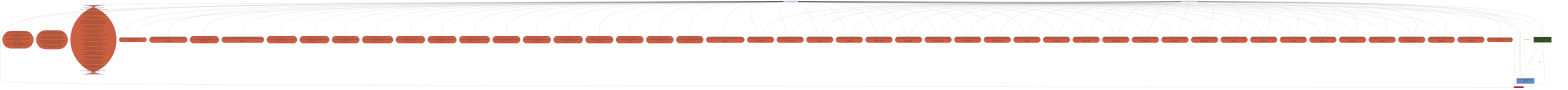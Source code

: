 graph TD
  KaScriptModule_49{{"KaScriptModule(build.gradle.kts)"}}
  KaSourceModule_51["KaSourceModule(GradleKotlinFixture)<br />production<br />JVM (1.8)"]
  KaLibraryModule_45(["KaLibraryModule(SDK)"])
  KaSourceModule_52["KaSourceModule(GradleKotlinFixture)<br />test<br />JVM (1.8)"]
  KaLibraryModule_48(["KaLibraryModule(classes=[jar://GRADLE_REPOSITORY/caches/modules-2/files-2.1/org.jetbrains.kotlin/kotlin-stdlib/2.0.20/7388d355f7cceb002cd387ccb7ab3850e4e0a07f/kotlin-stdlib-2.0.20.jar!/, jar://GRADLE_REPOSITORY/wrapper/dists/gradle-8.11-bin/c4te04g51qsyw1bxcb929u7br/gradle-8.11/lib/kotlin-stdlib-2.0.20.jar!/], sources=[jar://GRADLE_REPOSITORY/caches/modules-2/files-2.1/org.jetbrains.kotlin/kotlin-stdlib/2.0.20/a6abf4122d686e67c307f45a1d056cd2d6ae57b5/kotlin-stdlib-2.0.20-sources.jar!/])<br />scriptDependency"])
  KaLibraryModule_46(["KaLibraryModule(classes=[file://GRADLE_REPOSITORY/caches/8.11/dependencies-accessors/932b97c9e0ae61a950d0c442ab66fbe219f5f218/classes, file://GRADLE_REPOSITORY/caches/8.11/kotlin-dsl/accessors/67e0e34578eb78fe1de6071a11242124/classes, file://GRADLE_REPOSITORY/caches/8.11/kotlin-dsl/accessors/713d72c97915090755fbad209f3188cd-PS/classes], sources=[file://GRADLE_REPOSITORY/caches/8.11/dependencies-accessors/932b97c9e0ae61a950d0c442ab66fbe219f5f218/sources, file://GRADLE_REPOSITORY/caches/8.11/kotlin-dsl/accessors/67e0e34578eb78fe1de6071a11242124/sources, file://GRADLE_REPOSITORY/caches/8.11/kotlin-dsl/accessors/713d72c97915090755fbad209f3188cd-PS/sources])<br />scriptDependency"])
  KaLibraryModule_47(["KaLibraryModule(classes=[jar://GRADLE_REPOSITORY/caches/modules-2/files-2.1/org.jetbrains.kotlin/kotlin-gradle-plugin-annotations/2.0.20/a68df0dc58b9bf664e96de49d673f30f24148224/kotlin-gradle-plugin-annotations-2.0.20.jar!/, jar://GRADLE_REPOSITORY/caches/modules-2/files-2.1/org.jetbrains.kotlin/kotlin-gradle-plugin-api/2.0.20/d2bb3020f72504d0455fcb9cef3af4bdf6564de5/kotlin-gradle-plugin-api-2.0.20-gradle85.jar!/, jar://GRADLE_REPOSITORY/caches/modules-2/files-2.1/org.jetbrains.kotlin/kotlin-gradle-plugin-api/2.0.20/d2bb3020f72504d0455fcb9cef3af4bdf6564de5/kotlin-gradle-plugin-api-2.0.20.jar!/, jar://GRADLE_REPOSITORY/caches/modules-2/files-2.1/org.jetbrains.kotlin/kotlin-gradle-plugin-idea-proto/2.0.20/71e7e908bab748c5b035e551c8efd19a5215c0ca/kotlin-gradle-plugin-idea-proto-2.0.20.jar!/, jar://GRADLE_REPOSITORY/caches/modules-2/files-2.1/org.jetbrains.kotlin/kotlin-gradle-plugin-idea/2.0.20/dc54973fe68b0bb9b816bd04ef39648ca29526a6/kotlin-gradle-plugin-idea-2.0.20.jar!/, jar://GRADLE_REPOSITORY/caches/modules-2/files-2.1/org.jetbrains.kotlin/kotlin-gradle-plugin-model/2.0.20/a23be6a5119ded89279f2bf9a095cddec6145614/kotlin-gradle-plugin-model-2.0.20.jar!/, jar://GRADLE_REPOSITORY/caches/modules-2/files-2.1/org.jetbrains.kotlin/kotlin-gradle-plugin/2.0.20/5ca90c0173fffe0f4e9b73aca425fd99213cc43a/kotlin-gradle-plugin-2.0.20-gradle85.jar!/], sources=[jar://GRADLE_REPOSITORY/caches/modules-2/files-2.1/org.jetbrains.kotlin/kotlin-gradle-plugin-annotations/2.0.20/3f6f45573f006285b4e59d162c7f410855b8bef6/kotlin-gradle-plugin-annotations-2.0.20-sources.jar!/, jar://GRADLE_REPOSITORY/caches/modules-2/files-2.1/org.jetbrains.kotlin/kotlin-gradle-plugin-api/2.0.20/d15196031072ecf00993e203149376d79e34a66e/kotlin-gradle-plugin-api-2.0.20-sources.jar!/, jar://GRADLE_REPOSITORY/caches/modules-2/files-2.1/org.jetbrains.kotlin/kotlin-gradle-plugin-idea-proto/2.0.20/caa8b3be9bb97c22df14139749f646a69af8c057/kotlin-gradle-plugin-idea-proto-2.0.20-sources.jar!/, jar://GRADLE_REPOSITORY/caches/modules-2/files-2.1/org.jetbrains.kotlin/kotlin-gradle-plugin-idea/2.0.20/703b885378c1e2c6a4ceddbac037850cde77ecf8/kotlin-gradle-plugin-idea-2.0.20-sources.jar!/, jar://GRADLE_REPOSITORY/caches/modules-2/files-2.1/org.jetbrains.kotlin/kotlin-gradle-plugin-model/2.0.20/727acf04a3f280604db07a1c6d2374369eeb7b88/kotlin-gradle-plugin-model-2.0.20-sources.jar!/, jar://GRADLE_REPOSITORY/caches/modules-2/files-2.1/org.jetbrains.kotlin/kotlin-gradle-plugin/2.0.20/f65f4fd987dd80f9cd192ba9f9e1ba82f36d39a4/kotlin-gradle-plugin-2.0.20-sources.jar!/])<br />scriptDependency"])
  KaLibraryModule_0(["KaLibraryModule(GRADLE_REPOSITORY/caches/8.11/generated-gradle-jars/gradle-api-8.11.jar)<br />scriptDependency"])
  KaLibraryModule_2(["KaLibraryModule(GRADLE_REPOSITORY/caches/modules-2/files-2.1/com.google.code.gson/gson/2.8.9/8a432c1d6825781e21a02db2e2c33c5fde2833b9/gson-2.8.9.jar)<br />scriptDependency"])
  KaLibraryModule_3(["KaLibraryModule(GRADLE_REPOSITORY/caches/modules-2/files-2.1/org.gradle.kotlin/gradle-kotlin-dsl-plugins/5.1.1/3df489c5ed7c79591eaef488ac4462a685a2c3de/gradle-kotlin-dsl-plugins-5.1.1.jar)<br />scriptDependency"])
  KaLibraryModule_4(["KaLibraryModule(GRADLE_REPOSITORY/caches/modules-2/files-2.1/org.jetbrains.intellij.deps/trove4j/1.0.20200330/3afb14d5f9ceb459d724e907a21145e8ff394f02/trove4j-1.0.20200330.jar)<br />scriptDependency"])
  KaLibraryModule_5(["KaLibraryModule(GRADLE_REPOSITORY/caches/modules-2/files-2.1/org.jetbrains.kotlin/kotlin-assignment/2.0.20/b4f2e732fe09103b173377194c41ef14ef698c5c/kotlin-assignment-2.0.20-gradle85.jar)<br />scriptDependency"])
  KaLibraryModule_6(["KaLibraryModule(GRADLE_REPOSITORY/caches/modules-2/files-2.1/org.jetbrains.kotlin/kotlin-build-statistics/2.0.20/fa1c73206997fe6ea912319041e105e6438accdf/kotlin-build-statistics-2.0.20.jar)<br />scriptDependency"])
  KaLibraryModule_7(["KaLibraryModule(GRADLE_REPOSITORY/caches/modules-2/files-2.1/org.jetbrains.kotlin/kotlin-build-tools-api/2.0.20/7898f46131274ac85569ef30f965e3758e217551/kotlin-build-tools-api-2.0.20.jar)<br />scriptDependency"])
  KaLibraryModule_8(["KaLibraryModule(GRADLE_REPOSITORY/caches/modules-2/files-2.1/org.jetbrains.kotlin/kotlin-compiler-embeddable/2.0.20/244b603e8c729f98baaf9088d90b5b9350c68af8/kotlin-compiler-embeddable-2.0.20.jar)<br />scriptDependency"])
  KaLibraryModule_9(["KaLibraryModule(GRADLE_REPOSITORY/caches/modules-2/files-2.1/org.jetbrains.kotlin/kotlin-compiler-runner/2.0.20/b7298471a2af50b32b7c460775c23759edb5bb70/kotlin-compiler-runner-2.0.20.jar)<br />scriptDependency"])
  KaLibraryModule_10(["KaLibraryModule(GRADLE_REPOSITORY/caches/modules-2/files-2.1/org.jetbrains.kotlin/kotlin-daemon-client/2.0.20/910b2107f6a7cc02366687b6e835ae0beaadb59b/kotlin-daemon-client-2.0.20.jar)<br />scriptDependency"])
  KaLibraryModule_11(["KaLibraryModule(GRADLE_REPOSITORY/caches/modules-2/files-2.1/org.jetbrains.kotlin/kotlin-daemon-embeddable/2.0.20/9eb02dce62f058efe6a121cf00cf5da9779e2746/kotlin-daemon-embeddable-2.0.20.jar)<br />scriptDependency"])
  KaLibraryModule_12(["KaLibraryModule(GRADLE_REPOSITORY/caches/modules-2/files-2.1/org.jetbrains.kotlin/kotlin-klib-commonizer-api/2.0.20/c3f877ed653b2d5afc74e9ed8b44bee8856807b1/kotlin-klib-commonizer-api-2.0.20.jar)<br />scriptDependency"])
  KaLibraryModule_13(["KaLibraryModule(GRADLE_REPOSITORY/caches/modules-2/files-2.1/org.jetbrains.kotlin/kotlin-native-utils/2.0.20/9041e552da8fe20f7835123822f9ee273655e34b/kotlin-native-utils-2.0.20.jar)<br />scriptDependency"])
  KaLibraryModule_14(["KaLibraryModule(GRADLE_REPOSITORY/caches/modules-2/files-2.1/org.jetbrains.kotlin/kotlin-sam-with-receiver/2.0.20/f53a1b6144691b0fc3c47032e8aa4695a5f59a01/kotlin-sam-with-receiver-2.0.20-gradle85.jar)<br />scriptDependency"])
  KaLibraryModule_15(["KaLibraryModule(GRADLE_REPOSITORY/caches/modules-2/files-2.1/org.jetbrains.kotlin/kotlin-tooling-core/2.0.20/952179e9b7f114e78274ca73cea6df8fce3c8b3b/kotlin-tooling-core-2.0.20.jar)<br />scriptDependency"])
  KaLibraryModule_16(["KaLibraryModule(GRADLE_REPOSITORY/caches/modules-2/files-2.1/org.jetbrains.kotlin/kotlin-util-io/2.0.20/b74831be580aa621e8158231fbd7904ab634ab7d/kotlin-util-io-2.0.20.jar)<br />scriptDependency"])
  KaLibraryModule_17(["KaLibraryModule(GRADLE_REPOSITORY/caches/modules-2/files-2.1/org.jetbrains.kotlin/kotlin-util-klib/2.0.20/8f1da03af6d8cc1230daa83fabb150891533fb50/kotlin-util-klib-2.0.20.jar)<br />scriptDependency"])
  KaLibraryModule_18(["KaLibraryModule(GRADLE_REPOSITORY/caches/modules-2/files-2.1/org.jetbrains.kotlinx/kotlinx-coroutines-core-jvm/1.6.4/2c997cd1c0ef33f3e751d3831929aeff1390cb30/kotlinx-coroutines-core-jvm-1.6.4.jar)<br />scriptDependency"])
  KaLibraryModule_19(["KaLibraryModule(GRADLE_REPOSITORY/caches/modules-2/files-2.1/org.jetbrains/annotations/13.0/919f0dfe192fb4e063e7dacadee7f8bb9a2672a9/annotations-13.0.jar)<br />scriptDependency"])
  KaLibraryModule_20(["KaLibraryModule(GRADLE_REPOSITORY/wrapper/dists/gradle-8.11-bin/c4te04g51qsyw1bxcb929u7br/gradle-8.11/lib/gradle-base-services-8.11.jar)<br />scriptDependency"])
  KaLibraryModule_21(["KaLibraryModule(GRADLE_REPOSITORY/wrapper/dists/gradle-8.11-bin/c4te04g51qsyw1bxcb929u7br/gradle-8.11/lib/gradle-base-services-groovy-8.11.jar)<br />scriptDependency"])
  KaLibraryModule_22(["KaLibraryModule(GRADLE_REPOSITORY/wrapper/dists/gradle-8.11-bin/c4te04g51qsyw1bxcb929u7br/gradle-8.11/lib/gradle-core-8.11.jar)<br />scriptDependency"])
  KaLibraryModule_23(["KaLibraryModule(GRADLE_REPOSITORY/wrapper/dists/gradle-8.11-bin/c4te04g51qsyw1bxcb929u7br/gradle-8.11/lib/gradle-core-api-8.11.jar)<br />scriptDependency"])
  KaLibraryModule_24(["KaLibraryModule(GRADLE_REPOSITORY/wrapper/dists/gradle-8.11-bin/c4te04g51qsyw1bxcb929u7br/gradle-8.11/lib/gradle-installation-beacon-8.11.jar)<br />scriptDependency"])
  KaLibraryModule_25(["KaLibraryModule(GRADLE_REPOSITORY/wrapper/dists/gradle-8.11-bin/c4te04g51qsyw1bxcb929u7br/gradle-8.11/lib/gradle-kotlin-dsl-8.11.jar)<br />scriptDependency"])
  KaLibraryModule_26(["KaLibraryModule(GRADLE_REPOSITORY/wrapper/dists/gradle-8.11-bin/c4te04g51qsyw1bxcb929u7br/gradle-8.11/lib/gradle-kotlin-dsl-extensions-8.11.jar)<br />scriptDependency"])
  KaLibraryModule_27(["KaLibraryModule(GRADLE_REPOSITORY/wrapper/dists/gradle-8.11-bin/c4te04g51qsyw1bxcb929u7br/gradle-8.11/lib/gradle-kotlin-dsl-shared-runtime-8.11.jar)<br />scriptDependency"])
  KaLibraryModule_28(["KaLibraryModule(GRADLE_REPOSITORY/wrapper/dists/gradle-8.11-bin/c4te04g51qsyw1bxcb929u7br/gradle-8.11/lib/gradle-kotlin-dsl-tooling-models-8.11.jar)<br />scriptDependency"])
  KaLibraryModule_29(["KaLibraryModule(GRADLE_REPOSITORY/wrapper/dists/gradle-8.11-bin/c4te04g51qsyw1bxcb929u7br/gradle-8.11/lib/groovy-3.0.22.jar)<br />scriptDependency"])
  KaLibraryModule_30(["KaLibraryModule(GRADLE_REPOSITORY/wrapper/dists/gradle-8.11-bin/c4te04g51qsyw1bxcb929u7br/gradle-8.11/lib/groovy-ant-3.0.22.jar)<br />scriptDependency"])
  KaLibraryModule_31(["KaLibraryModule(GRADLE_REPOSITORY/wrapper/dists/gradle-8.11-bin/c4te04g51qsyw1bxcb929u7br/gradle-8.11/lib/groovy-astbuilder-3.0.22.jar)<br />scriptDependency"])
  KaLibraryModule_32(["KaLibraryModule(GRADLE_REPOSITORY/wrapper/dists/gradle-8.11-bin/c4te04g51qsyw1bxcb929u7br/gradle-8.11/lib/groovy-console-3.0.22.jar)<br />scriptDependency"])
  KaLibraryModule_33(["KaLibraryModule(GRADLE_REPOSITORY/wrapper/dists/gradle-8.11-bin/c4te04g51qsyw1bxcb929u7br/gradle-8.11/lib/groovy-datetime-3.0.22.jar)<br />scriptDependency"])
  KaLibraryModule_34(["KaLibraryModule(GRADLE_REPOSITORY/wrapper/dists/gradle-8.11-bin/c4te04g51qsyw1bxcb929u7br/gradle-8.11/lib/groovy-dateutil-3.0.22.jar)<br />scriptDependency"])
  KaLibraryModule_35(["KaLibraryModule(GRADLE_REPOSITORY/wrapper/dists/gradle-8.11-bin/c4te04g51qsyw1bxcb929u7br/gradle-8.11/lib/groovy-groovydoc-3.0.22.jar)<br />scriptDependency"])
  KaLibraryModule_36(["KaLibraryModule(GRADLE_REPOSITORY/wrapper/dists/gradle-8.11-bin/c4te04g51qsyw1bxcb929u7br/gradle-8.11/lib/groovy-json-3.0.22.jar)<br />scriptDependency"])
  KaLibraryModule_37(["KaLibraryModule(GRADLE_REPOSITORY/wrapper/dists/gradle-8.11-bin/c4te04g51qsyw1bxcb929u7br/gradle-8.11/lib/groovy-nio-3.0.22.jar)<br />scriptDependency"])
  KaLibraryModule_38(["KaLibraryModule(GRADLE_REPOSITORY/wrapper/dists/gradle-8.11-bin/c4te04g51qsyw1bxcb929u7br/gradle-8.11/lib/groovy-sql-3.0.22.jar)<br />scriptDependency"])
  KaLibraryModule_39(["KaLibraryModule(GRADLE_REPOSITORY/wrapper/dists/gradle-8.11-bin/c4te04g51qsyw1bxcb929u7br/gradle-8.11/lib/groovy-templates-3.0.22.jar)<br />scriptDependency"])
  KaLibraryModule_40(["KaLibraryModule(GRADLE_REPOSITORY/wrapper/dists/gradle-8.11-bin/c4te04g51qsyw1bxcb929u7br/gradle-8.11/lib/groovy-test-3.0.22.jar)<br />scriptDependency"])
  KaLibraryModule_41(["KaLibraryModule(GRADLE_REPOSITORY/wrapper/dists/gradle-8.11-bin/c4te04g51qsyw1bxcb929u7br/gradle-8.11/lib/groovy-xml-3.0.22.jar)<br />scriptDependency"])
  KaLibraryModule_42(["KaLibraryModule(GRADLE_REPOSITORY/wrapper/dists/gradle-8.11-bin/c4te04g51qsyw1bxcb929u7br/gradle-8.11/lib/javaparser-core-3.17.0.jar)<br />scriptDependency"])
  KaLibraryModule_43(["KaLibraryModule(GRADLE_REPOSITORY/wrapper/dists/gradle-8.11-bin/c4te04g51qsyw1bxcb929u7br/gradle-8.11/lib/kotlin-reflect-2.0.20.jar)<br />scriptDependency"])
  KaScriptModule_50{{"KaScriptModule(settings.gradle.kts)"}}
  KaLibraryModule_44(["KaLibraryModule(GRADLE_REPOSITORY/wrapper/dists/gradle-8.11-bin/c4te04g51qsyw1bxcb929u7br/gradle-8.11/lib/kotlin-stdlib-2.0.20.jar)<br />scriptDependency"])
  KaLibraryModule_1(["KaLibraryModule(GRADLE_REPOSITORY/caches/8.11/kotlin-dsl/accessors/045fae15c156631da085875c7a614413/classes)<br />scriptDependency"])
  style KaSourceModule_51 fill:#608BC1
  style KaLibraryModule_45 fill:#CC2B52
  style KaSourceModule_52 fill:#31511E
  style KaLibraryModule_48 fill:#CB6040
  style KaLibraryModule_46 fill:#CB6040
  style KaLibraryModule_47 fill:#CB6040
  style KaLibraryModule_0 fill:#CB6040
  style KaLibraryModule_2 fill:#CB6040
  style KaLibraryModule_3 fill:#CB6040
  style KaLibraryModule_4 fill:#CB6040
  style KaLibraryModule_5 fill:#CB6040
  style KaLibraryModule_6 fill:#CB6040
  style KaLibraryModule_7 fill:#CB6040
  style KaLibraryModule_8 fill:#CB6040
  style KaLibraryModule_9 fill:#CB6040
  style KaLibraryModule_10 fill:#CB6040
  style KaLibraryModule_11 fill:#CB6040
  style KaLibraryModule_12 fill:#CB6040
  style KaLibraryModule_13 fill:#CB6040
  style KaLibraryModule_14 fill:#CB6040
  style KaLibraryModule_15 fill:#CB6040
  style KaLibraryModule_16 fill:#CB6040
  style KaLibraryModule_17 fill:#CB6040
  style KaLibraryModule_18 fill:#CB6040
  style KaLibraryModule_19 fill:#CB6040
  style KaLibraryModule_20 fill:#CB6040
  style KaLibraryModule_21 fill:#CB6040
  style KaLibraryModule_22 fill:#CB6040
  style KaLibraryModule_23 fill:#CB6040
  style KaLibraryModule_24 fill:#CB6040
  style KaLibraryModule_25 fill:#CB6040
  style KaLibraryModule_26 fill:#CB6040
  style KaLibraryModule_27 fill:#CB6040
  style KaLibraryModule_28 fill:#CB6040
  style KaLibraryModule_29 fill:#CB6040
  style KaLibraryModule_30 fill:#CB6040
  style KaLibraryModule_31 fill:#CB6040
  style KaLibraryModule_32 fill:#CB6040
  style KaLibraryModule_33 fill:#CB6040
  style KaLibraryModule_34 fill:#CB6040
  style KaLibraryModule_35 fill:#CB6040
  style KaLibraryModule_36 fill:#CB6040
  style KaLibraryModule_37 fill:#CB6040
  style KaLibraryModule_38 fill:#CB6040
  style KaLibraryModule_39 fill:#CB6040
  style KaLibraryModule_40 fill:#CB6040
  style KaLibraryModule_41 fill:#CB6040
  style KaLibraryModule_42 fill:#CB6040
  style KaLibraryModule_43 fill:#CB6040
  style KaLibraryModule_44 fill:#CB6040
  style KaLibraryModule_1 fill:#CB6040
  KaScriptModule_49 --> KaLibraryModule_0
  KaScriptModule_49 --> KaLibraryModule_10
  KaScriptModule_49 --> KaLibraryModule_11
  KaScriptModule_49 --> KaLibraryModule_12
  KaScriptModule_49 --> KaLibraryModule_13
  KaScriptModule_49 --> KaLibraryModule_14
  KaScriptModule_49 --> KaLibraryModule_15
  KaScriptModule_49 --> KaLibraryModule_16
  KaScriptModule_49 --> KaLibraryModule_17
  KaScriptModule_49 --> KaLibraryModule_18
  KaScriptModule_49 --> KaLibraryModule_19
  KaScriptModule_49 --> KaLibraryModule_2
  KaScriptModule_49 --> KaLibraryModule_20
  KaScriptModule_49 --> KaLibraryModule_21
  KaScriptModule_49 --> KaLibraryModule_22
  KaScriptModule_49 --> KaLibraryModule_23
  KaScriptModule_49 --> KaLibraryModule_24
  KaScriptModule_49 --> KaLibraryModule_25
  KaScriptModule_49 --> KaLibraryModule_26
  KaScriptModule_49 --> KaLibraryModule_27
  KaScriptModule_49 --> KaLibraryModule_28
  KaScriptModule_49 --> KaLibraryModule_29
  KaScriptModule_49 --> KaLibraryModule_3
  KaScriptModule_49 --> KaLibraryModule_30
  KaScriptModule_49 --> KaLibraryModule_31
  KaScriptModule_49 --> KaLibraryModule_32
  KaScriptModule_49 --> KaLibraryModule_33
  KaScriptModule_49 --> KaLibraryModule_34
  KaScriptModule_49 --> KaLibraryModule_35
  KaScriptModule_49 --> KaLibraryModule_36
  KaScriptModule_49 --> KaLibraryModule_37
  KaScriptModule_49 --> KaLibraryModule_38
  KaScriptModule_49 --> KaLibraryModule_39
  KaScriptModule_49 --> KaLibraryModule_4
  KaScriptModule_49 --> KaLibraryModule_40
  KaScriptModule_49 --> KaLibraryModule_41
  KaScriptModule_49 --> KaLibraryModule_42
  KaScriptModule_49 --> KaLibraryModule_43
  KaScriptModule_49 --> KaLibraryModule_45
  KaScriptModule_49 --> KaLibraryModule_46
  KaScriptModule_49 --> KaLibraryModule_47
  KaScriptModule_49 --> KaLibraryModule_48
  KaScriptModule_49 --> KaLibraryModule_5
  KaScriptModule_49 --> KaLibraryModule_6
  KaScriptModule_49 --> KaLibraryModule_7
  KaScriptModule_49 --> KaLibraryModule_8
  KaScriptModule_49 --> KaLibraryModule_9
  KaScriptModule_49 --> KaSourceModule_51
  KaScriptModule_49 --> KaSourceModule_52
  KaScriptModule_50 --> KaLibraryModule_0
  KaScriptModule_50 --> KaLibraryModule_1
  KaScriptModule_50 --> KaLibraryModule_20
  KaScriptModule_50 --> KaLibraryModule_21
  KaScriptModule_50 --> KaLibraryModule_22
  KaScriptModule_50 --> KaLibraryModule_23
  KaScriptModule_50 --> KaLibraryModule_24
  KaScriptModule_50 --> KaLibraryModule_25
  KaScriptModule_50 --> KaLibraryModule_26
  KaScriptModule_50 --> KaLibraryModule_27
  KaScriptModule_50 --> KaLibraryModule_28
  KaScriptModule_50 --> KaLibraryModule_29
  KaScriptModule_50 --> KaLibraryModule_30
  KaScriptModule_50 --> KaLibraryModule_31
  KaScriptModule_50 --> KaLibraryModule_32
  KaScriptModule_50 --> KaLibraryModule_33
  KaScriptModule_50 --> KaLibraryModule_34
  KaScriptModule_50 --> KaLibraryModule_35
  KaScriptModule_50 --> KaLibraryModule_36
  KaScriptModule_50 --> KaLibraryModule_37
  KaScriptModule_50 --> KaLibraryModule_38
  KaScriptModule_50 --> KaLibraryModule_39
  KaScriptModule_50 --> KaLibraryModule_40
  KaScriptModule_50 --> KaLibraryModule_41
  KaScriptModule_50 --> KaLibraryModule_42
  KaScriptModule_50 --> KaLibraryModule_43
  KaScriptModule_50 --> KaLibraryModule_44
  KaScriptModule_50 --> KaLibraryModule_45
  KaScriptModule_50 --> KaSourceModule_51
  KaScriptModule_50 --> KaSourceModule_52
  KaSourceModule_51 --> KaLibraryModule_45
  KaSourceModule_52 --> KaLibraryModule_45
  KaSourceModule_52 --> KaSourceModule_51
  KaScriptModule_49 --friend--> KaSourceModule_51
  KaScriptModule_50 --friend--> KaSourceModule_51
  KaSourceModule_52 --friend--> KaSourceModule_51
  linkStyle 0 stroke:black
  linkStyle 1 stroke:black
  linkStyle 2 stroke:black
  linkStyle 3 stroke:black
  linkStyle 4 stroke:black
  linkStyle 5 stroke:black
  linkStyle 6 stroke:black
  linkStyle 7 stroke:black
  linkStyle 8 stroke:black
  linkStyle 9 stroke:black
  linkStyle 10 stroke:black
  linkStyle 11 stroke:black
  linkStyle 12 stroke:black
  linkStyle 13 stroke:black
  linkStyle 14 stroke:black
  linkStyle 15 stroke:black
  linkStyle 16 stroke:black
  linkStyle 17 stroke:black
  linkStyle 18 stroke:black
  linkStyle 19 stroke:black
  linkStyle 20 stroke:black
  linkStyle 21 stroke:black
  linkStyle 22 stroke:black
  linkStyle 23 stroke:black
  linkStyle 24 stroke:black
  linkStyle 25 stroke:black
  linkStyle 26 stroke:black
  linkStyle 27 stroke:black
  linkStyle 28 stroke:black
  linkStyle 29 stroke:black
  linkStyle 30 stroke:black
  linkStyle 31 stroke:black
  linkStyle 32 stroke:black
  linkStyle 33 stroke:black
  linkStyle 34 stroke:black
  linkStyle 35 stroke:black
  linkStyle 36 stroke:black
  linkStyle 37 stroke:black
  linkStyle 38 stroke:black
  linkStyle 39 stroke:black
  linkStyle 40 stroke:black
  linkStyle 41 stroke:black
  linkStyle 42 stroke:black
  linkStyle 43 stroke:black
  linkStyle 44 stroke:black
  linkStyle 45 stroke:black
  linkStyle 46 stroke:black
  linkStyle 47 stroke:black
  linkStyle 48 stroke:black
  linkStyle 49 stroke:black
  linkStyle 50 stroke:black
  linkStyle 51 stroke:black
  linkStyle 52 stroke:black
  linkStyle 53 stroke:black
  linkStyle 54 stroke:black
  linkStyle 55 stroke:black
  linkStyle 56 stroke:black
  linkStyle 57 stroke:black
  linkStyle 58 stroke:black
  linkStyle 59 stroke:black
  linkStyle 60 stroke:black
  linkStyle 61 stroke:black
  linkStyle 62 stroke:black
  linkStyle 63 stroke:black
  linkStyle 64 stroke:black
  linkStyle 65 stroke:black
  linkStyle 66 stroke:black
  linkStyle 67 stroke:black
  linkStyle 68 stroke:black
  linkStyle 69 stroke:black
  linkStyle 70 stroke:black
  linkStyle 71 stroke:black
  linkStyle 72 stroke:black
  linkStyle 73 stroke:black
  linkStyle 74 stroke:black
  linkStyle 75 stroke:black
  linkStyle 76 stroke:black
  linkStyle 77 stroke:black
  linkStyle 78 stroke:black
  linkStyle 79 stroke:black
  linkStyle 80 stroke:black
  linkStyle 81 stroke:black
  linkStyle 82 stroke:#E6C767
  linkStyle 83 stroke:#E6C767
  linkStyle 84 stroke:#E6C767